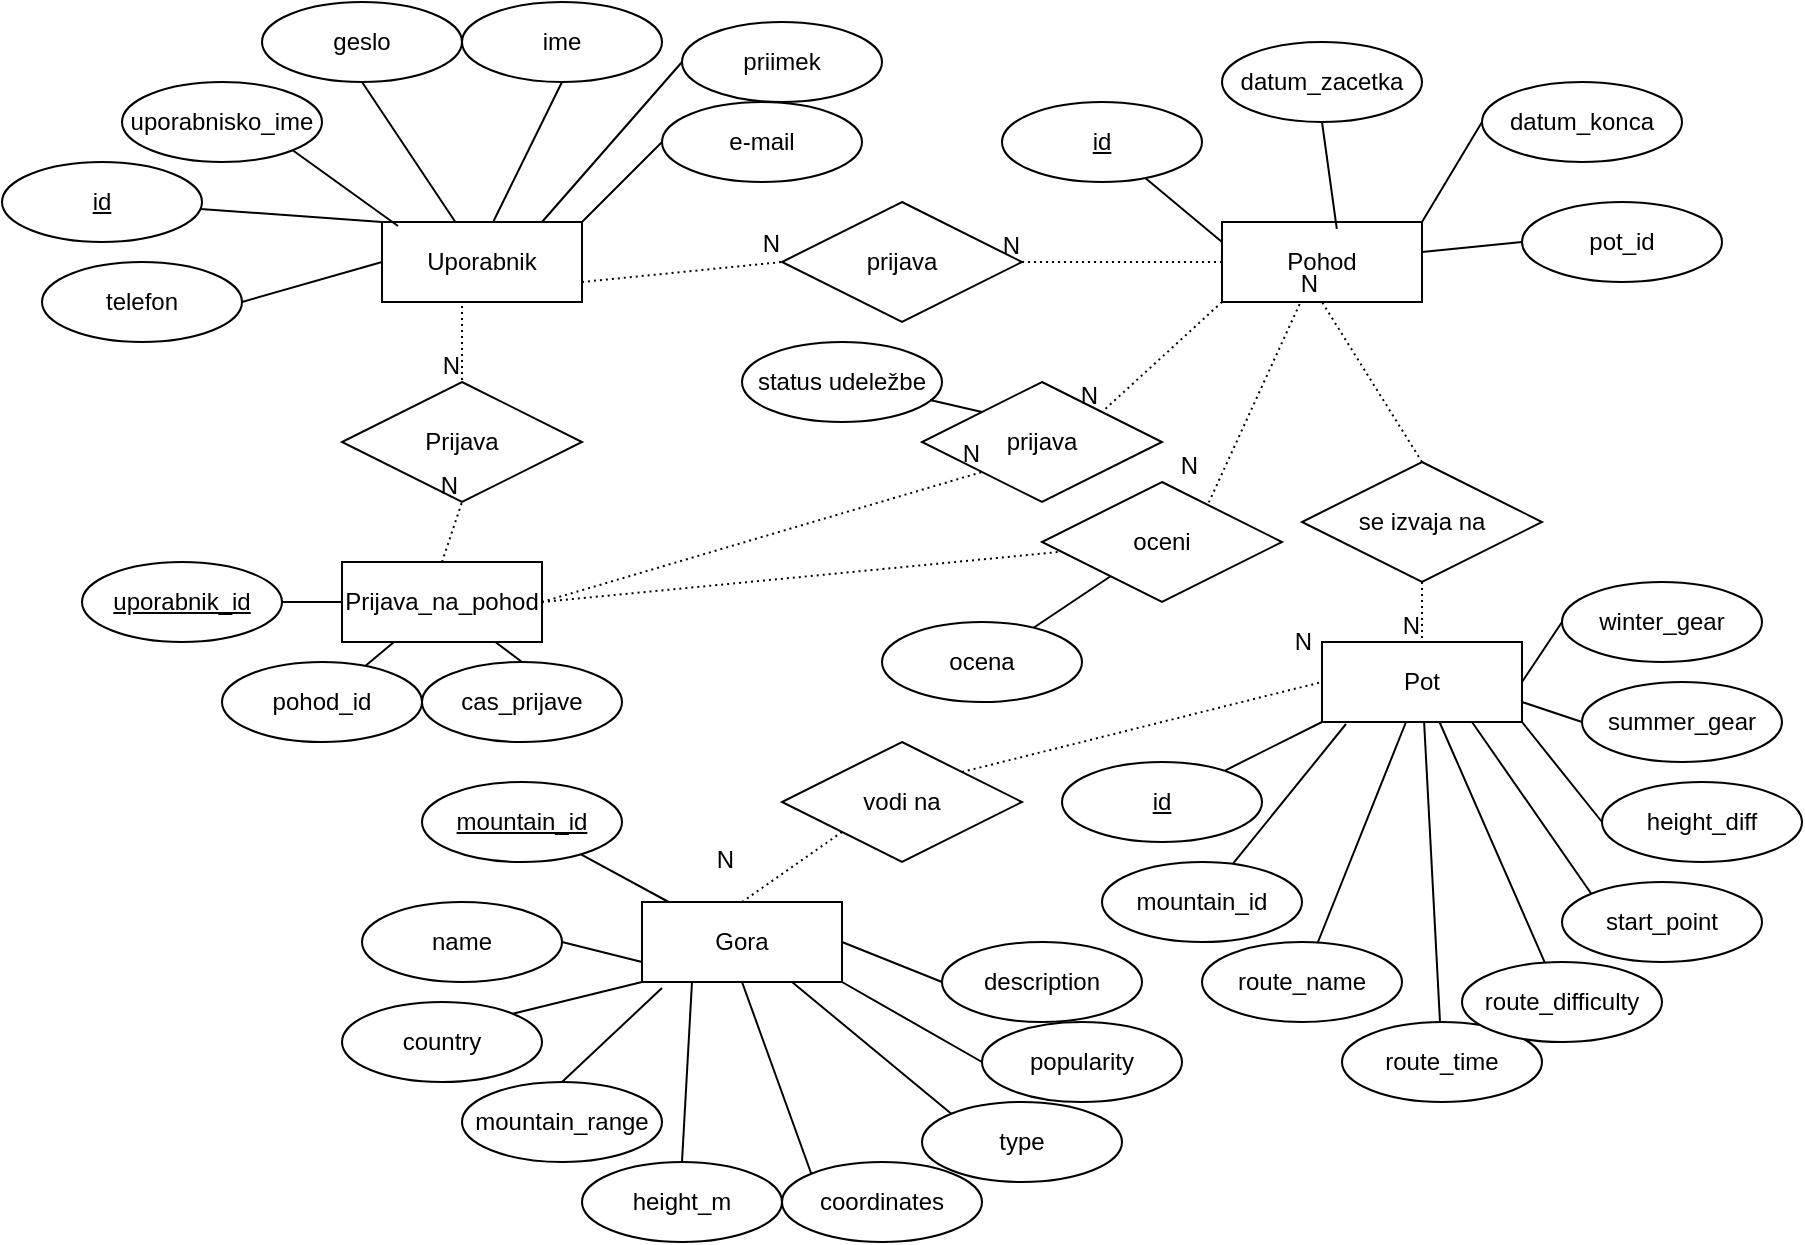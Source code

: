 <mxfile version="27.1.6">
  <diagram name="Page-1" id="yIZt4Iz_Tb2G2kSrJ3za">
    <mxGraphModel dx="1699" dy="439" grid="1" gridSize="10" guides="1" tooltips="1" connect="1" arrows="1" fold="1" page="1" pageScale="1" pageWidth="827" pageHeight="1169" math="0" shadow="0">
      <root>
        <mxCell id="0" />
        <mxCell id="1" parent="0" />
        <mxCell id="Qy7Hj7DoJu94713Pi_-V-17" style="edgeStyle=orthogonalEdgeStyle;rounded=0;orthogonalLoop=1;jettySize=auto;html=1;exitX=1;exitY=0;exitDx=0;exitDy=0;" edge="1" parent="1" source="9bLLDBEkSSRMHpIH5o-v-5">
          <mxGeometry relative="1" as="geometry">
            <mxPoint x="230" y="110" as="targetPoint" />
          </mxGeometry>
        </mxCell>
        <mxCell id="9bLLDBEkSSRMHpIH5o-v-5" value="Uporabnik" style="whiteSpace=wrap;html=1;align=center;" parent="1" vertex="1">
          <mxGeometry x="130" y="110" width="100" height="40" as="geometry" />
        </mxCell>
        <mxCell id="lxFvvVvMqMI0y28YT8ds-2" style="rounded=0;orthogonalLoop=1;jettySize=auto;html=1;entryX=0;entryY=0;entryDx=0;entryDy=0;endArrow=none;startFill=0;" parent="1" source="9bLLDBEkSSRMHpIH5o-v-6" target="9bLLDBEkSSRMHpIH5o-v-5" edge="1">
          <mxGeometry relative="1" as="geometry" />
        </mxCell>
        <mxCell id="9bLLDBEkSSRMHpIH5o-v-6" value="id" style="ellipse;whiteSpace=wrap;html=1;align=center;fontStyle=4;" parent="1" vertex="1">
          <mxGeometry x="-60" y="80" width="100" height="40" as="geometry" />
        </mxCell>
        <mxCell id="lxFvvVvMqMI0y28YT8ds-5" style="rounded=0;orthogonalLoop=1;jettySize=auto;html=1;exitX=0;exitY=0.5;exitDx=0;exitDy=0;endArrow=none;startFill=0;entryX=1;entryY=0;entryDx=0;entryDy=0;" parent="1" source="9bLLDBEkSSRMHpIH5o-v-8" target="9bLLDBEkSSRMHpIH5o-v-5" edge="1">
          <mxGeometry relative="1" as="geometry" />
        </mxCell>
        <mxCell id="9bLLDBEkSSRMHpIH5o-v-8" value="e-mail" style="ellipse;whiteSpace=wrap;html=1;align=center;" parent="1" vertex="1">
          <mxGeometry x="270" y="50" width="100" height="40" as="geometry" />
        </mxCell>
        <mxCell id="lxFvvVvMqMI0y28YT8ds-4" style="rounded=0;orthogonalLoop=1;jettySize=auto;html=1;exitX=0;exitY=0.5;exitDx=0;exitDy=0;endArrow=none;startFill=0;" parent="1" source="9bLLDBEkSSRMHpIH5o-v-9" edge="1">
          <mxGeometry relative="1" as="geometry">
            <mxPoint x="210" y="110" as="targetPoint" />
          </mxGeometry>
        </mxCell>
        <mxCell id="9bLLDBEkSSRMHpIH5o-v-9" value="priimek" style="ellipse;whiteSpace=wrap;html=1;align=center;" parent="1" vertex="1">
          <mxGeometry x="280" y="10" width="100" height="40" as="geometry" />
        </mxCell>
        <mxCell id="9bLLDBEkSSRMHpIH5o-v-10" value="ime" style="ellipse;whiteSpace=wrap;html=1;align=center;" parent="1" vertex="1">
          <mxGeometry x="170" width="100" height="40" as="geometry" />
        </mxCell>
        <mxCell id="lxFvvVvMqMI0y28YT8ds-1" style="rounded=0;orthogonalLoop=1;jettySize=auto;html=1;exitX=1;exitY=0.5;exitDx=0;exitDy=0;entryX=0;entryY=0.5;entryDx=0;entryDy=0;endArrow=none;startFill=0;" parent="1" source="9bLLDBEkSSRMHpIH5o-v-11" target="9bLLDBEkSSRMHpIH5o-v-5" edge="1">
          <mxGeometry relative="1" as="geometry" />
        </mxCell>
        <mxCell id="9bLLDBEkSSRMHpIH5o-v-11" value="telefon" style="ellipse;whiteSpace=wrap;html=1;align=center;" parent="1" vertex="1">
          <mxGeometry x="-40" y="130" width="100" height="40" as="geometry" />
        </mxCell>
        <mxCell id="9bLLDBEkSSRMHpIH5o-v-13" value="Pohod" style="whiteSpace=wrap;html=1;align=center;" parent="1" vertex="1">
          <mxGeometry x="550" y="110" width="100" height="40" as="geometry" />
        </mxCell>
        <mxCell id="lxFvvVvMqMI0y28YT8ds-12" style="rounded=0;orthogonalLoop=1;jettySize=auto;html=1;entryX=0;entryY=0.25;entryDx=0;entryDy=0;endArrow=none;startFill=0;" parent="1" source="9bLLDBEkSSRMHpIH5o-v-14" target="9bLLDBEkSSRMHpIH5o-v-13" edge="1">
          <mxGeometry relative="1" as="geometry" />
        </mxCell>
        <mxCell id="9bLLDBEkSSRMHpIH5o-v-14" value="id" style="ellipse;whiteSpace=wrap;html=1;align=center;fontStyle=4;" parent="1" vertex="1">
          <mxGeometry x="440" y="50" width="100" height="40" as="geometry" />
        </mxCell>
        <mxCell id="lxFvvVvMqMI0y28YT8ds-15" style="rounded=0;orthogonalLoop=1;jettySize=auto;html=1;exitX=0;exitY=0.5;exitDx=0;exitDy=0;endArrow=none;startFill=0;" parent="1" source="9bLLDBEkSSRMHpIH5o-v-15" target="9bLLDBEkSSRMHpIH5o-v-13" edge="1">
          <mxGeometry relative="1" as="geometry" />
        </mxCell>
        <mxCell id="9bLLDBEkSSRMHpIH5o-v-15" value="pot_id" style="ellipse;whiteSpace=wrap;html=1;align=center;" parent="1" vertex="1">
          <mxGeometry x="700" y="100" width="100" height="40" as="geometry" />
        </mxCell>
        <mxCell id="lxFvvVvMqMI0y28YT8ds-14" style="rounded=0;orthogonalLoop=1;jettySize=auto;html=1;exitX=0;exitY=0.5;exitDx=0;exitDy=0;entryX=1;entryY=0;entryDx=0;entryDy=0;endArrow=none;startFill=0;" parent="1" source="9bLLDBEkSSRMHpIH5o-v-16" target="9bLLDBEkSSRMHpIH5o-v-13" edge="1">
          <mxGeometry relative="1" as="geometry" />
        </mxCell>
        <mxCell id="9bLLDBEkSSRMHpIH5o-v-16" value="datum_konca" style="ellipse;whiteSpace=wrap;html=1;align=center;" parent="1" vertex="1">
          <mxGeometry x="680" y="40" width="100" height="40" as="geometry" />
        </mxCell>
        <mxCell id="9bLLDBEkSSRMHpIH5o-v-18" value="datum_zacetka" style="ellipse;whiteSpace=wrap;html=1;align=center;" parent="1" vertex="1">
          <mxGeometry x="550" y="20" width="100" height="40" as="geometry" />
        </mxCell>
        <mxCell id="9bLLDBEkSSRMHpIH5o-v-19" value="Prijava_na_pohod" style="whiteSpace=wrap;html=1;align=center;" parent="1" vertex="1">
          <mxGeometry x="110" y="280" width="100" height="40" as="geometry" />
        </mxCell>
        <mxCell id="lxFvvVvMqMI0y28YT8ds-19" style="rounded=0;orthogonalLoop=1;jettySize=auto;html=1;endArrow=none;startFill=0;" parent="1" source="9bLLDBEkSSRMHpIH5o-v-20" target="9bLLDBEkSSRMHpIH5o-v-19" edge="1">
          <mxGeometry relative="1" as="geometry" />
        </mxCell>
        <mxCell id="9bLLDBEkSSRMHpIH5o-v-20" value="uporabnik_id" style="ellipse;whiteSpace=wrap;html=1;align=center;fontStyle=4;" parent="1" vertex="1">
          <mxGeometry x="-20" y="280" width="100" height="40" as="geometry" />
        </mxCell>
        <mxCell id="lxFvvVvMqMI0y28YT8ds-21" style="rounded=0;orthogonalLoop=1;jettySize=auto;html=1;endArrow=none;startFill=0;" parent="1" source="9bLLDBEkSSRMHpIH5o-v-21" target="9bLLDBEkSSRMHpIH5o-v-19" edge="1">
          <mxGeometry relative="1" as="geometry" />
        </mxCell>
        <mxCell id="9bLLDBEkSSRMHpIH5o-v-21" value="pohod_id" style="ellipse;whiteSpace=wrap;html=1;align=center;" parent="1" vertex="1">
          <mxGeometry x="50" y="330" width="100" height="40" as="geometry" />
        </mxCell>
        <mxCell id="lxFvvVvMqMI0y28YT8ds-22" style="rounded=0;orthogonalLoop=1;jettySize=auto;html=1;exitX=0.5;exitY=0;exitDx=0;exitDy=0;endArrow=none;startFill=0;" parent="1" source="9bLLDBEkSSRMHpIH5o-v-28" target="9bLLDBEkSSRMHpIH5o-v-19" edge="1">
          <mxGeometry relative="1" as="geometry" />
        </mxCell>
        <mxCell id="9bLLDBEkSSRMHpIH5o-v-28" value="cas_prijave" style="ellipse;whiteSpace=wrap;html=1;align=center;" parent="1" vertex="1">
          <mxGeometry x="150" y="330" width="100" height="40" as="geometry" />
        </mxCell>
        <mxCell id="9bLLDBEkSSRMHpIH5o-v-53" value="prijava" style="shape=rhombus;perimeter=rhombusPerimeter;whiteSpace=wrap;html=1;align=center;" parent="1" vertex="1">
          <mxGeometry x="400" y="190" width="120" height="60" as="geometry" />
        </mxCell>
        <mxCell id="9bLLDBEkSSRMHpIH5o-v-54" value="" style="endArrow=none;html=1;rounded=0;dashed=1;dashPattern=1 2;exitX=0;exitY=1;exitDx=0;exitDy=0;entryX=1;entryY=0;entryDx=0;entryDy=0;" parent="1" source="9bLLDBEkSSRMHpIH5o-v-13" target="9bLLDBEkSSRMHpIH5o-v-53" edge="1">
          <mxGeometry relative="1" as="geometry">
            <mxPoint x="414" y="210" as="sourcePoint" />
            <mxPoint x="574" y="210" as="targetPoint" />
          </mxGeometry>
        </mxCell>
        <mxCell id="9bLLDBEkSSRMHpIH5o-v-55" value="N" style="resizable=0;html=1;whiteSpace=wrap;align=right;verticalAlign=bottom;" parent="9bLLDBEkSSRMHpIH5o-v-54" connectable="0" vertex="1">
          <mxGeometry x="1" relative="1" as="geometry" />
        </mxCell>
        <mxCell id="9bLLDBEkSSRMHpIH5o-v-56" value="" style="endArrow=none;html=1;rounded=0;dashed=1;dashPattern=1 2;exitX=1;exitY=0.5;exitDx=0;exitDy=0;entryX=0;entryY=1;entryDx=0;entryDy=0;" parent="1" source="9bLLDBEkSSRMHpIH5o-v-19" target="9bLLDBEkSSRMHpIH5o-v-53" edge="1">
          <mxGeometry relative="1" as="geometry">
            <mxPoint x="330" y="230" as="sourcePoint" />
            <mxPoint x="490" y="230" as="targetPoint" />
          </mxGeometry>
        </mxCell>
        <mxCell id="9bLLDBEkSSRMHpIH5o-v-57" value="N" style="resizable=0;html=1;whiteSpace=wrap;align=right;verticalAlign=bottom;" parent="9bLLDBEkSSRMHpIH5o-v-56" connectable="0" vertex="1">
          <mxGeometry x="1" relative="1" as="geometry" />
        </mxCell>
        <mxCell id="9bLLDBEkSSRMHpIH5o-v-58" value="status udeležbe" style="ellipse;whiteSpace=wrap;html=1;align=center;" parent="1" vertex="1">
          <mxGeometry x="310" y="170" width="100" height="40" as="geometry" />
        </mxCell>
        <mxCell id="9bLLDBEkSSRMHpIH5o-v-59" value="" style="endArrow=none;html=1;rounded=0;exitX=0.94;exitY=0.725;exitDx=0;exitDy=0;exitPerimeter=0;entryX=0;entryY=0;entryDx=0;entryDy=0;" parent="1" source="9bLLDBEkSSRMHpIH5o-v-58" target="9bLLDBEkSSRMHpIH5o-v-53" edge="1">
          <mxGeometry relative="1" as="geometry">
            <mxPoint x="370" y="139" as="sourcePoint" />
            <mxPoint x="530" y="139" as="targetPoint" />
          </mxGeometry>
        </mxCell>
        <mxCell id="lxFvvVvMqMI0y28YT8ds-38" style="rounded=0;orthogonalLoop=1;jettySize=auto;html=1;endArrow=none;startFill=0;" parent="1" source="9bLLDBEkSSRMHpIH5o-v-61" target="lxFvvVvMqMI0y28YT8ds-42" edge="1">
          <mxGeometry relative="1" as="geometry">
            <mxPoint x="693.429" y="280.0" as="targetPoint" />
          </mxGeometry>
        </mxCell>
        <mxCell id="9bLLDBEkSSRMHpIH5o-v-61" value="ocena" style="ellipse;whiteSpace=wrap;html=1;align=center;" parent="1" vertex="1">
          <mxGeometry x="380" y="310" width="100" height="40" as="geometry" />
        </mxCell>
        <mxCell id="lxFvvVvMqMI0y28YT8ds-3" style="rounded=0;orthogonalLoop=1;jettySize=auto;html=1;exitX=0.5;exitY=1;exitDx=0;exitDy=0;entryX=0.558;entryY=-0.012;entryDx=0;entryDy=0;entryPerimeter=0;endArrow=none;startFill=0;" parent="1" source="9bLLDBEkSSRMHpIH5o-v-10" target="9bLLDBEkSSRMHpIH5o-v-5" edge="1">
          <mxGeometry relative="1" as="geometry" />
        </mxCell>
        <mxCell id="lxFvvVvMqMI0y28YT8ds-13" style="rounded=0;orthogonalLoop=1;jettySize=auto;html=1;exitX=0.5;exitY=1;exitDx=0;exitDy=0;entryX=0.574;entryY=0.085;entryDx=0;entryDy=0;entryPerimeter=0;endArrow=none;startFill=0;" parent="1" source="9bLLDBEkSSRMHpIH5o-v-18" target="9bLLDBEkSSRMHpIH5o-v-13" edge="1">
          <mxGeometry relative="1" as="geometry" />
        </mxCell>
        <mxCell id="lxFvvVvMqMI0y28YT8ds-42" value="oceni" style="shape=rhombus;perimeter=rhombusPerimeter;whiteSpace=wrap;html=1;align=center;" parent="1" vertex="1">
          <mxGeometry x="460" y="240" width="120" height="60" as="geometry" />
        </mxCell>
        <mxCell id="lxFvvVvMqMI0y28YT8ds-43" value="" style="endArrow=none;html=1;rounded=0;exitX=0.388;exitY=1.027;exitDx=0;exitDy=0;exitPerimeter=0;entryX=0.689;entryY=0.197;entryDx=0;entryDy=0;entryPerimeter=0;dashed=1;dashPattern=1 2;" parent="1" source="9bLLDBEkSSRMHpIH5o-v-13" target="lxFvvVvMqMI0y28YT8ds-42" edge="1">
          <mxGeometry relative="1" as="geometry">
            <mxPoint x="410" y="260" as="sourcePoint" />
            <mxPoint x="570" y="260" as="targetPoint" />
          </mxGeometry>
        </mxCell>
        <mxCell id="lxFvvVvMqMI0y28YT8ds-44" value="N" style="resizable=0;html=1;whiteSpace=wrap;align=right;verticalAlign=bottom;" parent="lxFvvVvMqMI0y28YT8ds-43" connectable="0" vertex="1">
          <mxGeometry x="1" relative="1" as="geometry">
            <mxPoint x="-3" y="-12" as="offset" />
          </mxGeometry>
        </mxCell>
        <mxCell id="lxFvvVvMqMI0y28YT8ds-45" value="" style="endArrow=none;html=1;rounded=0;dashed=1;dashPattern=1 2;exitX=1;exitY=0.5;exitDx=0;exitDy=0;" parent="1" source="9bLLDBEkSSRMHpIH5o-v-19" target="lxFvvVvMqMI0y28YT8ds-42" edge="1">
          <mxGeometry relative="1" as="geometry">
            <mxPoint x="200" y="359.62" as="sourcePoint" />
            <mxPoint x="360" y="359.62" as="targetPoint" />
          </mxGeometry>
        </mxCell>
        <mxCell id="lxFvvVvMqMI0y28YT8ds-50" value="Pot" style="whiteSpace=wrap;html=1;align=center;" parent="1" vertex="1">
          <mxGeometry x="600" y="320" width="100" height="40" as="geometry" />
        </mxCell>
        <mxCell id="lxFvvVvMqMI0y28YT8ds-60" style="rounded=0;orthogonalLoop=1;jettySize=auto;html=1;endArrow=none;startFill=0;" parent="1" source="lxFvvVvMqMI0y28YT8ds-52" target="lxFvvVvMqMI0y28YT8ds-50" edge="1">
          <mxGeometry relative="1" as="geometry" />
        </mxCell>
        <mxCell id="lxFvvVvMqMI0y28YT8ds-52" value="route_name" style="ellipse;whiteSpace=wrap;html=1;align=center;" parent="1" vertex="1">
          <mxGeometry x="540" y="470" width="100" height="40" as="geometry" />
        </mxCell>
        <mxCell id="lxFvvVvMqMI0y28YT8ds-61" style="rounded=0;orthogonalLoop=1;jettySize=auto;html=1;endArrow=none;startFill=0;" parent="1" source="lxFvvVvMqMI0y28YT8ds-53" target="lxFvvVvMqMI0y28YT8ds-50" edge="1">
          <mxGeometry relative="1" as="geometry" />
        </mxCell>
        <mxCell id="lxFvvVvMqMI0y28YT8ds-53" value="route_time" style="ellipse;whiteSpace=wrap;html=1;align=center;" parent="1" vertex="1">
          <mxGeometry x="610" y="510" width="100" height="40" as="geometry" />
        </mxCell>
        <mxCell id="lxFvvVvMqMI0y28YT8ds-62" style="rounded=0;orthogonalLoop=1;jettySize=auto;html=1;endArrow=none;startFill=0;" parent="1" source="lxFvvVvMqMI0y28YT8ds-54" target="lxFvvVvMqMI0y28YT8ds-50" edge="1">
          <mxGeometry relative="1" as="geometry" />
        </mxCell>
        <mxCell id="lxFvvVvMqMI0y28YT8ds-54" value="route_difficulty" style="ellipse;whiteSpace=wrap;html=1;align=center;" parent="1" vertex="1">
          <mxGeometry x="670" y="480" width="100" height="40" as="geometry" />
        </mxCell>
        <mxCell id="lxFvvVvMqMI0y28YT8ds-64" style="rounded=0;orthogonalLoop=1;jettySize=auto;html=1;endArrow=none;startFill=0;entryX=0;entryY=1;entryDx=0;entryDy=0;" parent="1" source="lxFvvVvMqMI0y28YT8ds-63" target="lxFvvVvMqMI0y28YT8ds-50" edge="1">
          <mxGeometry relative="1" as="geometry" />
        </mxCell>
        <mxCell id="lxFvvVvMqMI0y28YT8ds-63" value="id" style="ellipse;whiteSpace=wrap;html=1;align=center;fontStyle=4;" parent="1" vertex="1">
          <mxGeometry x="470" y="380" width="100" height="40" as="geometry" />
        </mxCell>
        <mxCell id="Qy7Hj7DoJu94713Pi_-V-1" value="uporabnisko_ime" style="ellipse;whiteSpace=wrap;html=1;align=center;" vertex="1" parent="1">
          <mxGeometry y="40" width="100" height="40" as="geometry" />
        </mxCell>
        <mxCell id="Qy7Hj7DoJu94713Pi_-V-2" value="geslo" style="ellipse;whiteSpace=wrap;html=1;align=center;" vertex="1" parent="1">
          <mxGeometry x="70" width="100" height="40" as="geometry" />
        </mxCell>
        <mxCell id="Qy7Hj7DoJu94713Pi_-V-3" value="" style="endArrow=none;html=1;rounded=0;exitX=0.5;exitY=1;exitDx=0;exitDy=0;" edge="1" parent="1" source="Qy7Hj7DoJu94713Pi_-V-2" target="9bLLDBEkSSRMHpIH5o-v-5">
          <mxGeometry relative="1" as="geometry">
            <mxPoint x="280" y="230" as="sourcePoint" />
            <mxPoint x="440" y="230" as="targetPoint" />
          </mxGeometry>
        </mxCell>
        <mxCell id="Qy7Hj7DoJu94713Pi_-V-4" value="" style="endArrow=none;html=1;rounded=0;exitX=1;exitY=1;exitDx=0;exitDy=0;entryX=0.08;entryY=0.05;entryDx=0;entryDy=0;entryPerimeter=0;" edge="1" parent="1" source="Qy7Hj7DoJu94713Pi_-V-1" target="9bLLDBEkSSRMHpIH5o-v-5">
          <mxGeometry relative="1" as="geometry">
            <mxPoint x="120" y="90" as="sourcePoint" />
            <mxPoint x="149" y="140" as="targetPoint" />
          </mxGeometry>
        </mxCell>
        <mxCell id="Qy7Hj7DoJu94713Pi_-V-5" value="Prijava" style="shape=rhombus;perimeter=rhombusPerimeter;whiteSpace=wrap;html=1;align=center;" vertex="1" parent="1">
          <mxGeometry x="110" y="190" width="120" height="60" as="geometry" />
        </mxCell>
        <mxCell id="Qy7Hj7DoJu94713Pi_-V-6" value="" style="endArrow=none;html=1;rounded=0;dashed=1;dashPattern=1 2;exitX=0.4;exitY=1.05;exitDx=0;exitDy=0;exitPerimeter=0;entryX=0.5;entryY=0;entryDx=0;entryDy=0;" edge="1" parent="1" source="9bLLDBEkSSRMHpIH5o-v-5" target="Qy7Hj7DoJu94713Pi_-V-5">
          <mxGeometry relative="1" as="geometry">
            <mxPoint x="280" y="230" as="sourcePoint" />
            <mxPoint x="440" y="230" as="targetPoint" />
          </mxGeometry>
        </mxCell>
        <mxCell id="Qy7Hj7DoJu94713Pi_-V-7" value="N" style="resizable=0;html=1;whiteSpace=wrap;align=right;verticalAlign=bottom;" connectable="0" vertex="1" parent="Qy7Hj7DoJu94713Pi_-V-6">
          <mxGeometry x="1" relative="1" as="geometry" />
        </mxCell>
        <mxCell id="Qy7Hj7DoJu94713Pi_-V-9" value="" style="endArrow=none;html=1;rounded=0;dashed=1;dashPattern=1 2;exitX=0.5;exitY=0;exitDx=0;exitDy=0;entryX=0.5;entryY=1;entryDx=0;entryDy=0;" edge="1" parent="1" source="9bLLDBEkSSRMHpIH5o-v-19" target="Qy7Hj7DoJu94713Pi_-V-5">
          <mxGeometry relative="1" as="geometry">
            <mxPoint x="280" y="230" as="sourcePoint" />
            <mxPoint x="440" y="230" as="targetPoint" />
          </mxGeometry>
        </mxCell>
        <mxCell id="Qy7Hj7DoJu94713Pi_-V-10" value="N" style="resizable=0;html=1;whiteSpace=wrap;align=right;verticalAlign=bottom;" connectable="0" vertex="1" parent="Qy7Hj7DoJu94713Pi_-V-9">
          <mxGeometry x="1" relative="1" as="geometry" />
        </mxCell>
        <mxCell id="Qy7Hj7DoJu94713Pi_-V-11" value="prijava" style="shape=rhombus;perimeter=rhombusPerimeter;whiteSpace=wrap;html=1;align=center;" vertex="1" parent="1">
          <mxGeometry x="330" y="100" width="120" height="60" as="geometry" />
        </mxCell>
        <mxCell id="Qy7Hj7DoJu94713Pi_-V-12" value="" style="endArrow=none;html=1;rounded=0;dashed=1;dashPattern=1 2;exitX=0;exitY=0.5;exitDx=0;exitDy=0;entryX=1;entryY=0.5;entryDx=0;entryDy=0;" edge="1" parent="1" source="9bLLDBEkSSRMHpIH5o-v-13" target="Qy7Hj7DoJu94713Pi_-V-11">
          <mxGeometry relative="1" as="geometry">
            <mxPoint x="530" y="120" as="sourcePoint" />
            <mxPoint x="470" y="175" as="targetPoint" />
          </mxGeometry>
        </mxCell>
        <mxCell id="Qy7Hj7DoJu94713Pi_-V-13" value="N" style="resizable=0;html=1;whiteSpace=wrap;align=right;verticalAlign=bottom;" connectable="0" vertex="1" parent="Qy7Hj7DoJu94713Pi_-V-12">
          <mxGeometry x="1" relative="1" as="geometry" />
        </mxCell>
        <mxCell id="Qy7Hj7DoJu94713Pi_-V-14" value="" style="endArrow=none;html=1;rounded=0;dashed=1;dashPattern=1 2;exitX=1;exitY=0.75;exitDx=0;exitDy=0;entryX=0;entryY=0.5;entryDx=0;entryDy=0;" edge="1" parent="1" source="9bLLDBEkSSRMHpIH5o-v-5" target="Qy7Hj7DoJu94713Pi_-V-11">
          <mxGeometry relative="1" as="geometry">
            <mxPoint x="340" y="120" as="sourcePoint" />
            <mxPoint x="280" y="175" as="targetPoint" />
          </mxGeometry>
        </mxCell>
        <mxCell id="Qy7Hj7DoJu94713Pi_-V-15" value="N" style="resizable=0;html=1;whiteSpace=wrap;align=right;verticalAlign=bottom;" connectable="0" vertex="1" parent="Qy7Hj7DoJu94713Pi_-V-14">
          <mxGeometry x="1" relative="1" as="geometry" />
        </mxCell>
        <mxCell id="Qy7Hj7DoJu94713Pi_-V-18" value="mountain_id" style="ellipse;whiteSpace=wrap;html=1;align=center;" vertex="1" parent="1">
          <mxGeometry x="490" y="430" width="100" height="40" as="geometry" />
        </mxCell>
        <mxCell id="Qy7Hj7DoJu94713Pi_-V-19" style="rounded=0;orthogonalLoop=1;jettySize=auto;html=1;endArrow=none;startFill=0;entryX=0.12;entryY=1.025;entryDx=0;entryDy=0;entryPerimeter=0;" edge="1" parent="1" source="Qy7Hj7DoJu94713Pi_-V-18" target="lxFvvVvMqMI0y28YT8ds-50">
          <mxGeometry relative="1" as="geometry">
            <mxPoint x="500" y="605" as="sourcePoint" />
            <mxPoint x="540" y="530" as="targetPoint" />
          </mxGeometry>
        </mxCell>
        <mxCell id="Qy7Hj7DoJu94713Pi_-V-25" style="rounded=0;orthogonalLoop=1;jettySize=auto;html=1;exitX=0;exitY=0;exitDx=0;exitDy=0;entryX=0.75;entryY=1;entryDx=0;entryDy=0;endArrow=none;startFill=0;" edge="1" parent="1" source="Qy7Hj7DoJu94713Pi_-V-20" target="lxFvvVvMqMI0y28YT8ds-50">
          <mxGeometry relative="1" as="geometry" />
        </mxCell>
        <mxCell id="Qy7Hj7DoJu94713Pi_-V-20" value="start_point" style="ellipse;whiteSpace=wrap;html=1;align=center;" vertex="1" parent="1">
          <mxGeometry x="720" y="440" width="100" height="40" as="geometry" />
        </mxCell>
        <mxCell id="Qy7Hj7DoJu94713Pi_-V-27" style="rounded=0;orthogonalLoop=1;jettySize=auto;html=1;exitX=0;exitY=0.5;exitDx=0;exitDy=0;entryX=1;entryY=0.75;entryDx=0;entryDy=0;endArrow=none;startFill=0;" edge="1" parent="1" source="Qy7Hj7DoJu94713Pi_-V-21" target="lxFvvVvMqMI0y28YT8ds-50">
          <mxGeometry relative="1" as="geometry" />
        </mxCell>
        <mxCell id="Qy7Hj7DoJu94713Pi_-V-21" value="summer_gear" style="ellipse;whiteSpace=wrap;html=1;align=center;" vertex="1" parent="1">
          <mxGeometry x="730" y="340" width="100" height="40" as="geometry" />
        </mxCell>
        <mxCell id="Qy7Hj7DoJu94713Pi_-V-28" style="rounded=0;orthogonalLoop=1;jettySize=auto;html=1;exitX=0;exitY=0.5;exitDx=0;exitDy=0;endArrow=none;startFill=0;entryX=1;entryY=0.5;entryDx=0;entryDy=0;" edge="1" parent="1" source="Qy7Hj7DoJu94713Pi_-V-22" target="lxFvvVvMqMI0y28YT8ds-50">
          <mxGeometry relative="1" as="geometry">
            <mxPoint x="640" y="470" as="targetPoint" />
          </mxGeometry>
        </mxCell>
        <mxCell id="Qy7Hj7DoJu94713Pi_-V-22" value="winter_gear" style="ellipse;whiteSpace=wrap;html=1;align=center;" vertex="1" parent="1">
          <mxGeometry x="720" y="290" width="100" height="40" as="geometry" />
        </mxCell>
        <mxCell id="Qy7Hj7DoJu94713Pi_-V-26" style="rounded=0;orthogonalLoop=1;jettySize=auto;html=1;exitX=0;exitY=0.5;exitDx=0;exitDy=0;entryX=1;entryY=1;entryDx=0;entryDy=0;endArrow=none;startFill=0;" edge="1" parent="1" source="Qy7Hj7DoJu94713Pi_-V-24" target="lxFvvVvMqMI0y28YT8ds-50">
          <mxGeometry relative="1" as="geometry" />
        </mxCell>
        <mxCell id="Qy7Hj7DoJu94713Pi_-V-24" value="height_diff" style="ellipse;whiteSpace=wrap;html=1;align=center;" vertex="1" parent="1">
          <mxGeometry x="740" y="390" width="100" height="40" as="geometry" />
        </mxCell>
        <mxCell id="Qy7Hj7DoJu94713Pi_-V-29" value="se izvaja na" style="shape=rhombus;perimeter=rhombusPerimeter;whiteSpace=wrap;html=1;align=center;" vertex="1" parent="1">
          <mxGeometry x="590" y="230" width="120" height="60" as="geometry" />
        </mxCell>
        <mxCell id="Qy7Hj7DoJu94713Pi_-V-30" value="" style="endArrow=none;html=1;rounded=0;dashed=1;dashPattern=1 2;exitX=0.5;exitY=0;exitDx=0;exitDy=0;entryX=0.5;entryY=1;entryDx=0;entryDy=0;" edge="1" parent="1" source="Qy7Hj7DoJu94713Pi_-V-29" target="9bLLDBEkSSRMHpIH5o-v-13">
          <mxGeometry relative="1" as="geometry">
            <mxPoint x="320" y="330" as="sourcePoint" />
            <mxPoint x="480" y="330" as="targetPoint" />
          </mxGeometry>
        </mxCell>
        <mxCell id="Qy7Hj7DoJu94713Pi_-V-31" value="N" style="resizable=0;html=1;whiteSpace=wrap;align=right;verticalAlign=bottom;" connectable="0" vertex="1" parent="Qy7Hj7DoJu94713Pi_-V-30">
          <mxGeometry x="1" relative="1" as="geometry" />
        </mxCell>
        <mxCell id="Qy7Hj7DoJu94713Pi_-V-32" value="" style="endArrow=none;html=1;rounded=0;dashed=1;dashPattern=1 2;exitX=0.5;exitY=1;exitDx=0;exitDy=0;entryX=0.5;entryY=0;entryDx=0;entryDy=0;" edge="1" parent="1" source="Qy7Hj7DoJu94713Pi_-V-29" target="lxFvvVvMqMI0y28YT8ds-50">
          <mxGeometry relative="1" as="geometry">
            <mxPoint x="660" y="530" as="sourcePoint" />
            <mxPoint x="650" y="380" as="targetPoint" />
          </mxGeometry>
        </mxCell>
        <mxCell id="Qy7Hj7DoJu94713Pi_-V-33" value="N" style="resizable=0;html=1;whiteSpace=wrap;align=right;verticalAlign=bottom;" connectable="0" vertex="1" parent="Qy7Hj7DoJu94713Pi_-V-32">
          <mxGeometry x="1" relative="1" as="geometry" />
        </mxCell>
        <mxCell id="Qy7Hj7DoJu94713Pi_-V-34" value="Gora" style="whiteSpace=wrap;html=1;align=center;" vertex="1" parent="1">
          <mxGeometry x="260" y="450" width="100" height="40" as="geometry" />
        </mxCell>
        <mxCell id="Qy7Hj7DoJu94713Pi_-V-46" value="" style="rounded=0;orthogonalLoop=1;jettySize=auto;html=1;endArrow=none;startFill=0;" edge="1" parent="1" source="Qy7Hj7DoJu94713Pi_-V-35" target="Qy7Hj7DoJu94713Pi_-V-34">
          <mxGeometry relative="1" as="geometry" />
        </mxCell>
        <mxCell id="Qy7Hj7DoJu94713Pi_-V-35" value="mountain_id" style="ellipse;whiteSpace=wrap;html=1;align=center;fontStyle=4;" vertex="1" parent="1">
          <mxGeometry x="150" y="390" width="100" height="40" as="geometry" />
        </mxCell>
        <mxCell id="Qy7Hj7DoJu94713Pi_-V-47" style="rounded=0;orthogonalLoop=1;jettySize=auto;html=1;exitX=1;exitY=0.5;exitDx=0;exitDy=0;entryX=0;entryY=0.75;entryDx=0;entryDy=0;endArrow=none;startFill=0;" edge="1" parent="1" source="Qy7Hj7DoJu94713Pi_-V-36" target="Qy7Hj7DoJu94713Pi_-V-34">
          <mxGeometry relative="1" as="geometry" />
        </mxCell>
        <mxCell id="Qy7Hj7DoJu94713Pi_-V-36" value="name" style="ellipse;whiteSpace=wrap;html=1;align=center;" vertex="1" parent="1">
          <mxGeometry x="120" y="450" width="100" height="40" as="geometry" />
        </mxCell>
        <mxCell id="Qy7Hj7DoJu94713Pi_-V-51" style="rounded=0;orthogonalLoop=1;jettySize=auto;html=1;exitX=0;exitY=0;exitDx=0;exitDy=0;entryX=0.5;entryY=1;entryDx=0;entryDy=0;endArrow=none;startFill=0;" edge="1" parent="1" source="Qy7Hj7DoJu94713Pi_-V-38" target="Qy7Hj7DoJu94713Pi_-V-34">
          <mxGeometry relative="1" as="geometry" />
        </mxCell>
        <mxCell id="Qy7Hj7DoJu94713Pi_-V-38" value="coordinates" style="ellipse;whiteSpace=wrap;html=1;align=center;" vertex="1" parent="1">
          <mxGeometry x="330" y="580" width="100" height="40" as="geometry" />
        </mxCell>
        <mxCell id="Qy7Hj7DoJu94713Pi_-V-50" style="rounded=0;orthogonalLoop=1;jettySize=auto;html=1;exitX=0.5;exitY=0;exitDx=0;exitDy=0;entryX=0.25;entryY=1;entryDx=0;entryDy=0;endArrow=none;startFill=0;" edge="1" parent="1" source="Qy7Hj7DoJu94713Pi_-V-39" target="Qy7Hj7DoJu94713Pi_-V-34">
          <mxGeometry relative="1" as="geometry" />
        </mxCell>
        <mxCell id="Qy7Hj7DoJu94713Pi_-V-39" value="height_m" style="ellipse;whiteSpace=wrap;html=1;align=center;" vertex="1" parent="1">
          <mxGeometry x="230" y="580" width="100" height="40" as="geometry" />
        </mxCell>
        <mxCell id="Qy7Hj7DoJu94713Pi_-V-40" value="mountain_range" style="ellipse;whiteSpace=wrap;html=1;align=center;" vertex="1" parent="1">
          <mxGeometry x="170" y="540" width="100" height="40" as="geometry" />
        </mxCell>
        <mxCell id="Qy7Hj7DoJu94713Pi_-V-48" style="rounded=0;orthogonalLoop=1;jettySize=auto;html=1;exitX=1;exitY=0;exitDx=0;exitDy=0;entryX=0;entryY=1;entryDx=0;entryDy=0;endArrow=none;startFill=0;" edge="1" parent="1" source="Qy7Hj7DoJu94713Pi_-V-41" target="Qy7Hj7DoJu94713Pi_-V-34">
          <mxGeometry relative="1" as="geometry" />
        </mxCell>
        <mxCell id="Qy7Hj7DoJu94713Pi_-V-41" value="country" style="ellipse;whiteSpace=wrap;html=1;align=center;" vertex="1" parent="1">
          <mxGeometry x="110" y="500" width="100" height="40" as="geometry" />
        </mxCell>
        <mxCell id="Qy7Hj7DoJu94713Pi_-V-52" style="rounded=0;orthogonalLoop=1;jettySize=auto;html=1;exitX=0;exitY=0;exitDx=0;exitDy=0;entryX=0.75;entryY=1;entryDx=0;entryDy=0;endArrow=none;startFill=0;" edge="1" parent="1" source="Qy7Hj7DoJu94713Pi_-V-43" target="Qy7Hj7DoJu94713Pi_-V-34">
          <mxGeometry relative="1" as="geometry" />
        </mxCell>
        <mxCell id="Qy7Hj7DoJu94713Pi_-V-43" value="type" style="ellipse;whiteSpace=wrap;html=1;align=center;" vertex="1" parent="1">
          <mxGeometry x="400" y="550" width="100" height="40" as="geometry" />
        </mxCell>
        <mxCell id="Qy7Hj7DoJu94713Pi_-V-53" style="rounded=0;orthogonalLoop=1;jettySize=auto;html=1;exitX=0;exitY=0.5;exitDx=0;exitDy=0;entryX=1;entryY=1;entryDx=0;entryDy=0;endArrow=none;startFill=0;" edge="1" parent="1" source="Qy7Hj7DoJu94713Pi_-V-44" target="Qy7Hj7DoJu94713Pi_-V-34">
          <mxGeometry relative="1" as="geometry" />
        </mxCell>
        <mxCell id="Qy7Hj7DoJu94713Pi_-V-44" value="popularity" style="ellipse;whiteSpace=wrap;html=1;align=center;" vertex="1" parent="1">
          <mxGeometry x="430" y="510" width="100" height="40" as="geometry" />
        </mxCell>
        <mxCell id="Qy7Hj7DoJu94713Pi_-V-54" style="rounded=0;orthogonalLoop=1;jettySize=auto;html=1;exitX=0;exitY=0.5;exitDx=0;exitDy=0;entryX=1;entryY=0.5;entryDx=0;entryDy=0;endArrow=none;startFill=0;" edge="1" parent="1" source="Qy7Hj7DoJu94713Pi_-V-45" target="Qy7Hj7DoJu94713Pi_-V-34">
          <mxGeometry relative="1" as="geometry" />
        </mxCell>
        <mxCell id="Qy7Hj7DoJu94713Pi_-V-45" value="description" style="ellipse;whiteSpace=wrap;html=1;align=center;" vertex="1" parent="1">
          <mxGeometry x="410" y="470" width="100" height="40" as="geometry" />
        </mxCell>
        <mxCell id="Qy7Hj7DoJu94713Pi_-V-49" style="rounded=0;orthogonalLoop=1;jettySize=auto;html=1;exitX=0.5;exitY=0;exitDx=0;exitDy=0;entryX=0.1;entryY=1.075;entryDx=0;entryDy=0;entryPerimeter=0;endArrow=none;startFill=0;" edge="1" parent="1" source="Qy7Hj7DoJu94713Pi_-V-40" target="Qy7Hj7DoJu94713Pi_-V-34">
          <mxGeometry relative="1" as="geometry" />
        </mxCell>
        <mxCell id="Qy7Hj7DoJu94713Pi_-V-55" value="vodi na" style="shape=rhombus;perimeter=rhombusPerimeter;whiteSpace=wrap;html=1;align=center;" vertex="1" parent="1">
          <mxGeometry x="330" y="370" width="120" height="60" as="geometry" />
        </mxCell>
        <mxCell id="Qy7Hj7DoJu94713Pi_-V-56" value="" style="endArrow=none;html=1;rounded=0;exitX=1;exitY=0;exitDx=0;exitDy=0;entryX=0;entryY=0.5;entryDx=0;entryDy=0;dashed=1;dashPattern=1 2;" edge="1" parent="1" source="Qy7Hj7DoJu94713Pi_-V-55" target="lxFvvVvMqMI0y28YT8ds-50">
          <mxGeometry relative="1" as="geometry">
            <mxPoint x="486" y="370" as="sourcePoint" />
            <mxPoint x="440" y="471" as="targetPoint" />
          </mxGeometry>
        </mxCell>
        <mxCell id="Qy7Hj7DoJu94713Pi_-V-57" value="N" style="resizable=0;html=1;whiteSpace=wrap;align=right;verticalAlign=bottom;" connectable="0" vertex="1" parent="Qy7Hj7DoJu94713Pi_-V-56">
          <mxGeometry x="1" relative="1" as="geometry">
            <mxPoint x="-3" y="-12" as="offset" />
          </mxGeometry>
        </mxCell>
        <mxCell id="Qy7Hj7DoJu94713Pi_-V-58" value="" style="endArrow=none;html=1;rounded=0;exitX=0;exitY=1;exitDx=0;exitDy=0;entryX=0.5;entryY=0;entryDx=0;entryDy=0;dashed=1;dashPattern=1 2;" edge="1" parent="1" source="Qy7Hj7DoJu94713Pi_-V-55" target="Qy7Hj7DoJu94713Pi_-V-34">
          <mxGeometry relative="1" as="geometry">
            <mxPoint x="356" y="420" as="sourcePoint" />
            <mxPoint x="310" y="521" as="targetPoint" />
          </mxGeometry>
        </mxCell>
        <mxCell id="Qy7Hj7DoJu94713Pi_-V-59" value="N" style="resizable=0;html=1;whiteSpace=wrap;align=right;verticalAlign=bottom;" connectable="0" vertex="1" parent="Qy7Hj7DoJu94713Pi_-V-58">
          <mxGeometry x="1" relative="1" as="geometry">
            <mxPoint x="-3" y="-12" as="offset" />
          </mxGeometry>
        </mxCell>
      </root>
    </mxGraphModel>
  </diagram>
</mxfile>
